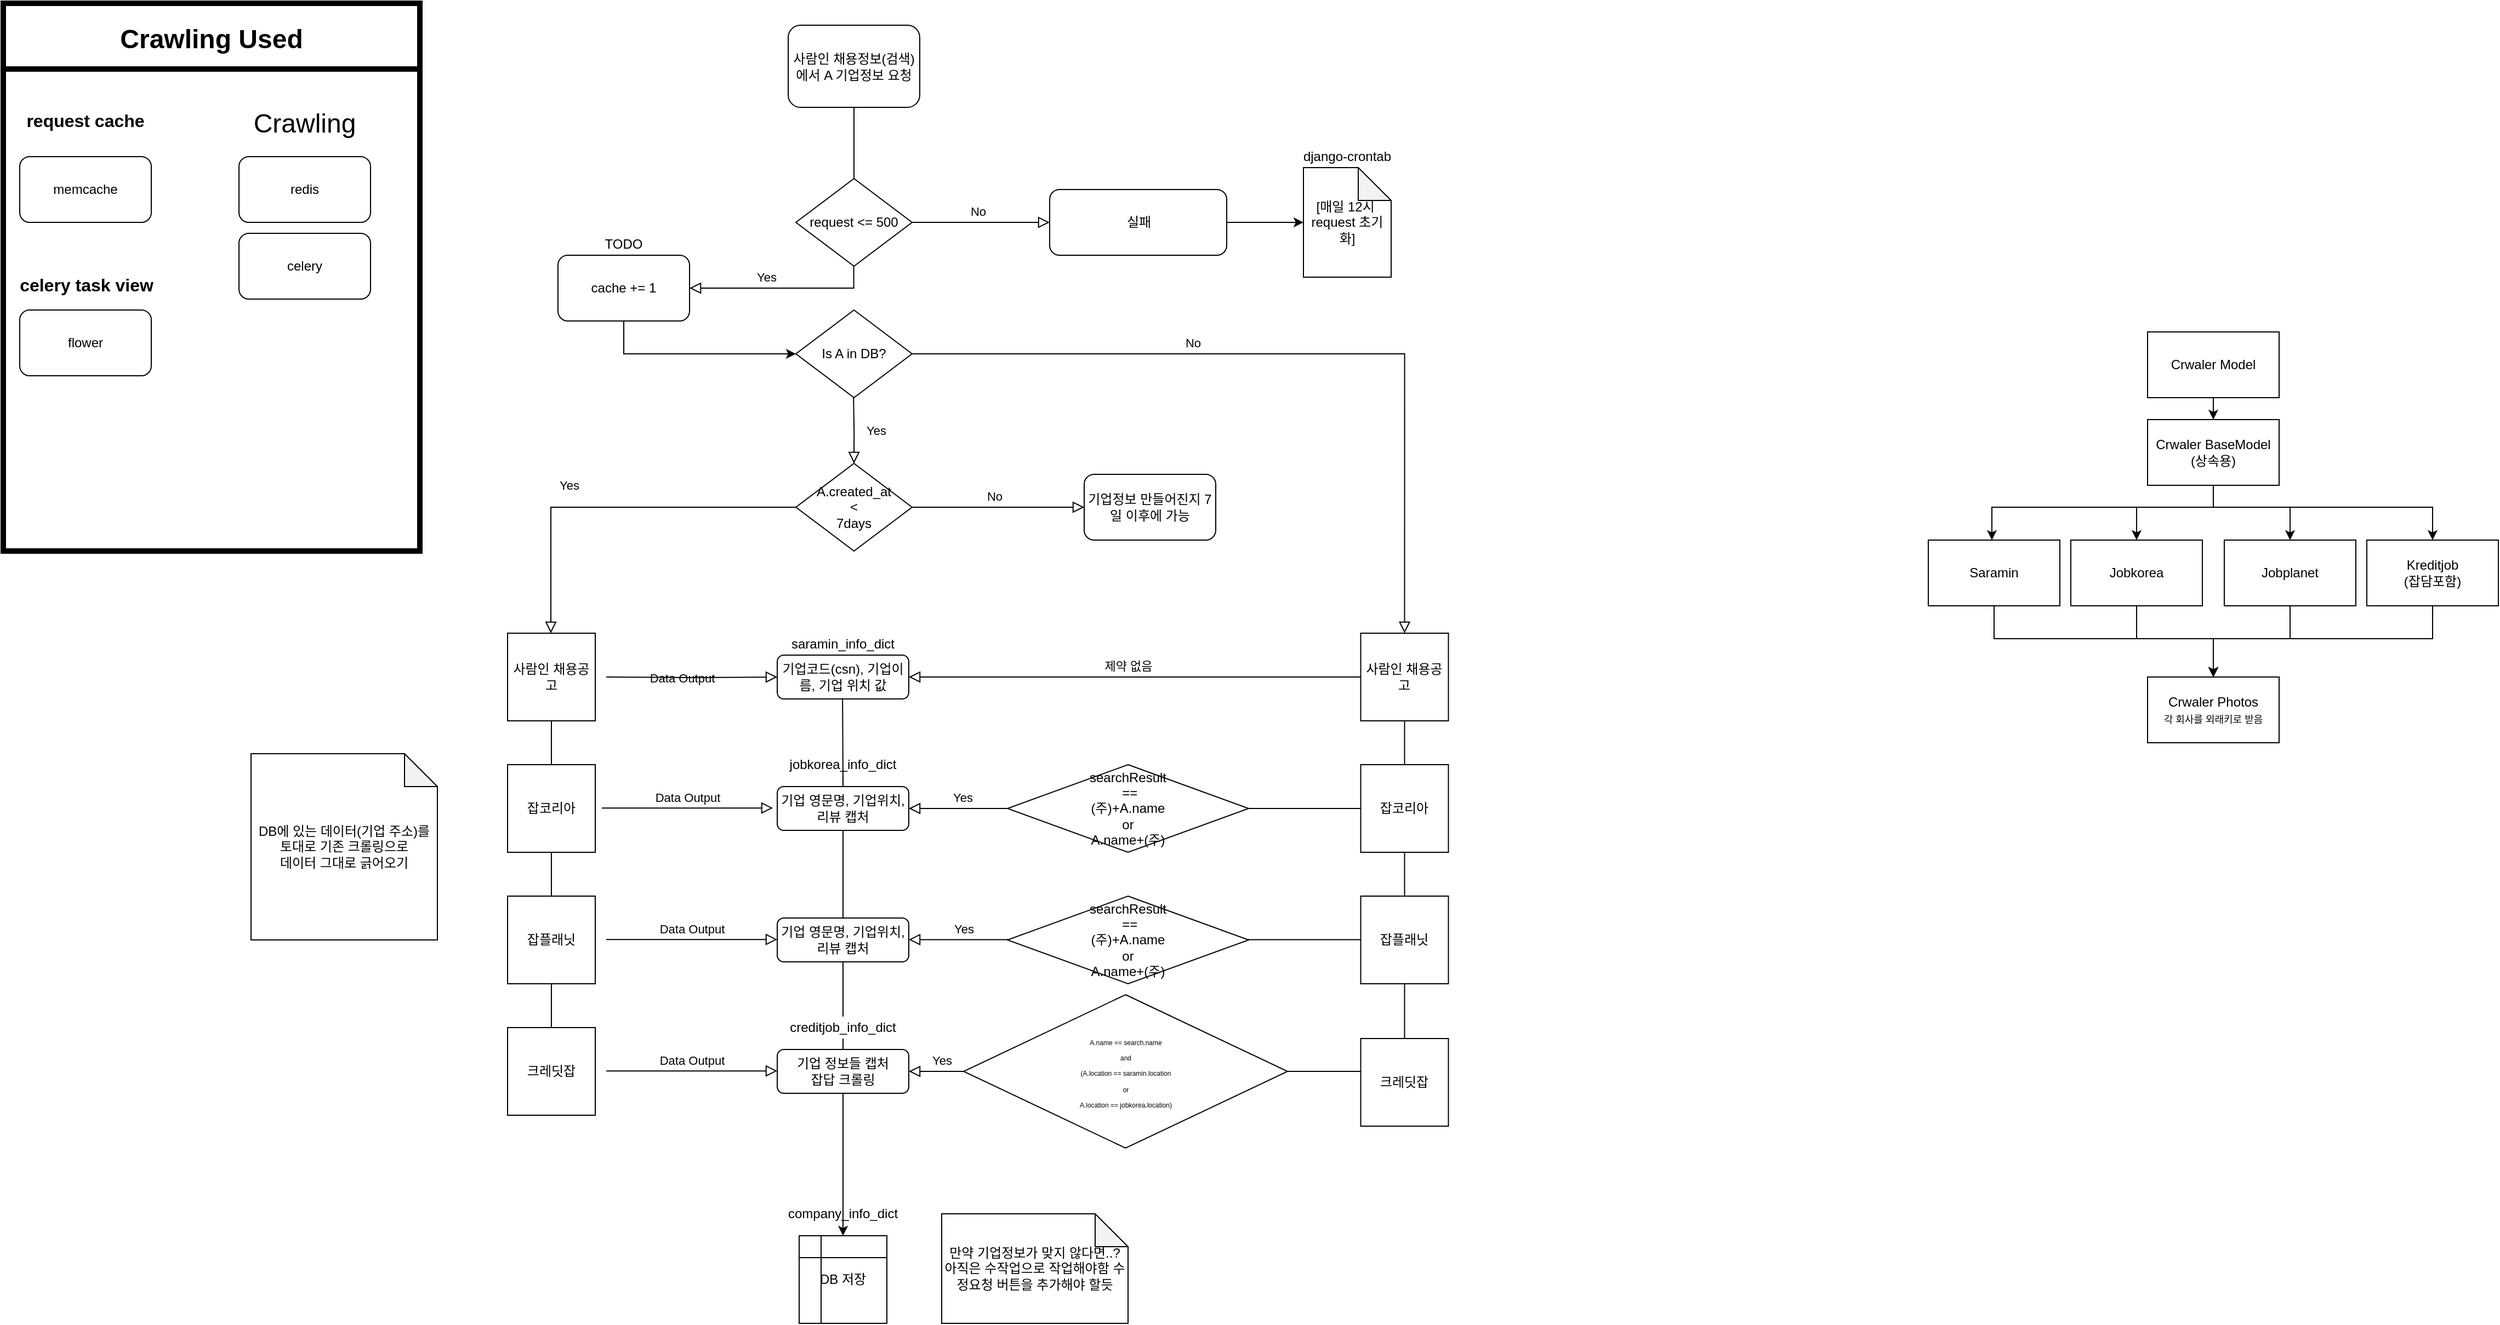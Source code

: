 <mxfile version="14.8.6" type="github">
  <diagram id="C5RBs43oDa-KdzZeNtuy" name="Page-1">
    <mxGraphModel dx="2062" dy="2291" grid="1" gridSize="10" guides="1" tooltips="1" connect="1" arrows="1" fold="1" page="1" pageScale="1" pageWidth="827" pageHeight="1169" math="0" shadow="0">
      <root>
        <mxCell id="WIyWlLk6GJQsqaUBKTNV-0" />
        <mxCell id="WIyWlLk6GJQsqaUBKTNV-1" parent="WIyWlLk6GJQsqaUBKTNV-0" />
        <mxCell id="_Qwmp32nqGXiA7Y4iOjj-80" value="Yes" style="rounded=0;html=1;jettySize=auto;orthogonalLoop=1;fontSize=11;endArrow=block;endFill=0;endSize=8;strokeWidth=1;shadow=0;labelBackgroundColor=none;edgeStyle=orthogonalEdgeStyle;exitX=0;exitY=0.5;exitDx=0;exitDy=0;startArrow=none;" parent="WIyWlLk6GJQsqaUBKTNV-1" source="_Qwmp32nqGXiA7Y4iOjj-69" edge="1">
          <mxGeometry x="0.884" y="-10" relative="1" as="geometry">
            <mxPoint as="offset" />
            <mxPoint x="1270" y="914.71" as="sourcePoint" />
            <mxPoint x="860" y="915" as="targetPoint" />
            <Array as="points">
              <mxPoint x="1320" y="915" />
            </Array>
          </mxGeometry>
        </mxCell>
        <mxCell id="_Qwmp32nqGXiA7Y4iOjj-79" value="Yes" style="rounded=0;html=1;jettySize=auto;orthogonalLoop=1;fontSize=11;endArrow=block;endFill=0;endSize=8;strokeWidth=1;shadow=0;labelBackgroundColor=none;edgeStyle=orthogonalEdgeStyle;exitX=0;exitY=0.5;exitDx=0;exitDy=0;startArrow=none;" parent="WIyWlLk6GJQsqaUBKTNV-1" edge="1">
          <mxGeometry x="0.783" y="-10" relative="1" as="geometry">
            <mxPoint as="offset" />
            <mxPoint x="1320" y="794.71" as="sourcePoint" />
            <mxPoint x="860" y="794.71" as="targetPoint" />
            <Array as="points">
              <mxPoint x="1090" y="794.71" />
              <mxPoint x="1090" y="794.71" />
            </Array>
          </mxGeometry>
        </mxCell>
        <mxCell id="_Qwmp32nqGXiA7Y4iOjj-78" value="Yes" style="rounded=0;html=1;jettySize=auto;orthogonalLoop=1;fontSize=11;endArrow=block;endFill=0;endSize=8;strokeWidth=1;shadow=0;labelBackgroundColor=none;edgeStyle=orthogonalEdgeStyle;exitX=0;exitY=0.5;exitDx=0;exitDy=0;startArrow=none;" parent="WIyWlLk6GJQsqaUBKTNV-1" source="_Qwmp32nqGXiA7Y4iOjj-74" target="WIyWlLk6GJQsqaUBKTNV-12" edge="1">
          <mxGeometry x="0.739" y="-10" relative="1" as="geometry">
            <mxPoint as="offset" />
            <mxPoint x="1228.26" y="605" as="sourcePoint" />
            <mxPoint x="951.76" y="685" as="targetPoint" />
            <Array as="points">
              <mxPoint x="1090" y="675" />
            </Array>
          </mxGeometry>
        </mxCell>
        <mxCell id="_Qwmp32nqGXiA7Y4iOjj-65" value="" style="edgeStyle=orthogonalEdgeStyle;rounded=0;orthogonalLoop=1;jettySize=auto;html=1;entryX=0.5;entryY=0;entryDx=0;entryDy=0;endArrow=none;" parent="WIyWlLk6GJQsqaUBKTNV-1" source="_Qwmp32nqGXiA7Y4iOjj-31" target="_Qwmp32nqGXiA7Y4iOjj-33" edge="1">
          <mxGeometry relative="1" as="geometry">
            <mxPoint x="800" y="645" as="sourcePoint" />
            <mxPoint x="800" y="1275" as="targetPoint" />
          </mxGeometry>
        </mxCell>
        <mxCell id="_Qwmp32nqGXiA7Y4iOjj-63" value="" style="endArrow=none;html=1;entryX=0.5;entryY=1;entryDx=0;entryDy=0;exitX=0.5;exitY=0;exitDx=0;exitDy=0;" parent="WIyWlLk6GJQsqaUBKTNV-1" source="_Qwmp32nqGXiA7Y4iOjj-2" target="_Qwmp32nqGXiA7Y4iOjj-0" edge="1">
          <mxGeometry width="50" height="50" relative="1" as="geometry">
            <mxPoint x="600" y="675" as="sourcePoint" />
            <mxPoint x="650" y="625" as="targetPoint" />
          </mxGeometry>
        </mxCell>
        <mxCell id="_Qwmp32nqGXiA7Y4iOjj-36" style="edgeStyle=orthogonalEdgeStyle;rounded=0;orthogonalLoop=1;jettySize=auto;html=1;entryX=0.5;entryY=0;entryDx=0;entryDy=0;startArrow=none;" parent="WIyWlLk6GJQsqaUBKTNV-1" source="_Qwmp32nqGXiA7Y4iOjj-33" target="_Qwmp32nqGXiA7Y4iOjj-37" edge="1">
          <mxGeometry relative="1" as="geometry">
            <mxPoint x="800" y="1085" as="targetPoint" />
          </mxGeometry>
        </mxCell>
        <mxCell id="WIyWlLk6GJQsqaUBKTNV-3" value="사람인 채용정보(검색)에서 A 기업정보 요청" style="rounded=1;whiteSpace=wrap;html=1;fontSize=12;glass=0;strokeWidth=1;shadow=0;" parent="WIyWlLk6GJQsqaUBKTNV-1" vertex="1">
          <mxGeometry x="750" y="-40" width="120" height="75" as="geometry" />
        </mxCell>
        <mxCell id="WIyWlLk6GJQsqaUBKTNV-5" value="Data Output" style="edgeStyle=orthogonalEdgeStyle;rounded=0;html=1;jettySize=auto;orthogonalLoop=1;fontSize=11;endArrow=block;endFill=0;endSize=8;strokeWidth=1;shadow=0;labelBackgroundColor=none;" parent="WIyWlLk6GJQsqaUBKTNV-1" target="WIyWlLk6GJQsqaUBKTNV-7" edge="1">
          <mxGeometry y="10" relative="1" as="geometry">
            <mxPoint as="offset" />
            <mxPoint x="584" y="555" as="sourcePoint" />
          </mxGeometry>
        </mxCell>
        <mxCell id="WIyWlLk6GJQsqaUBKTNV-7" value="기업코드(csn), 기업이름, 기업 위치 값" style="rounded=1;whiteSpace=wrap;html=1;fontSize=12;glass=0;strokeWidth=1;shadow=0;" parent="WIyWlLk6GJQsqaUBKTNV-1" vertex="1">
          <mxGeometry x="740" y="535" width="120" height="40" as="geometry" />
        </mxCell>
        <mxCell id="WIyWlLk6GJQsqaUBKTNV-12" value="기업 영문명, 기업위치, 리뷰 캡처" style="rounded=1;whiteSpace=wrap;html=1;fontSize=12;glass=0;strokeWidth=1;shadow=0;" parent="WIyWlLk6GJQsqaUBKTNV-1" vertex="1">
          <mxGeometry x="740" y="655" width="120" height="40" as="geometry" />
        </mxCell>
        <mxCell id="_Qwmp32nqGXiA7Y4iOjj-0" value="사람인 채용공고" style="whiteSpace=wrap;html=1;aspect=fixed;" parent="WIyWlLk6GJQsqaUBKTNV-1" vertex="1">
          <mxGeometry x="494" y="515" width="80" height="80" as="geometry" />
        </mxCell>
        <mxCell id="_Qwmp32nqGXiA7Y4iOjj-1" value="잡코리아" style="whiteSpace=wrap;html=1;aspect=fixed;" parent="WIyWlLk6GJQsqaUBKTNV-1" vertex="1">
          <mxGeometry x="494" y="635" width="80" height="80" as="geometry" />
        </mxCell>
        <mxCell id="_Qwmp32nqGXiA7Y4iOjj-2" value="크레딧잡" style="whiteSpace=wrap;html=1;aspect=fixed;" parent="WIyWlLk6GJQsqaUBKTNV-1" vertex="1">
          <mxGeometry x="494" y="875" width="80" height="80" as="geometry" />
        </mxCell>
        <mxCell id="_Qwmp32nqGXiA7Y4iOjj-13" value="Yes" style="rounded=0;html=1;jettySize=auto;orthogonalLoop=1;fontSize=11;endArrow=block;endFill=0;endSize=8;strokeWidth=1;shadow=0;labelBackgroundColor=none;edgeStyle=orthogonalEdgeStyle;startArrow=none;exitX=0;exitY=0.5;exitDx=0;exitDy=0;" parent="WIyWlLk6GJQsqaUBKTNV-1" source="O2hcIhTUHNY9WFCNjRgR-3" edge="1">
          <mxGeometry x="0.223" y="-20" relative="1" as="geometry">
            <mxPoint as="offset" />
            <mxPoint x="740" y="455" as="sourcePoint" />
            <mxPoint x="533.5" y="515" as="targetPoint" />
            <Array as="points">
              <mxPoint x="534" y="400" />
            </Array>
          </mxGeometry>
        </mxCell>
        <mxCell id="_Qwmp32nqGXiA7Y4iOjj-15" value="No" style="edgeStyle=orthogonalEdgeStyle;rounded=0;html=1;jettySize=auto;orthogonalLoop=1;fontSize=11;endArrow=block;endFill=0;endSize=8;strokeWidth=1;shadow=0;labelBackgroundColor=none;entryX=0;entryY=0.5;entryDx=0;entryDy=0;exitX=1;exitY=0.5;exitDx=0;exitDy=0;" parent="WIyWlLk6GJQsqaUBKTNV-1" source="_Qwmp32nqGXiA7Y4iOjj-59" target="_Qwmp32nqGXiA7Y4iOjj-18" edge="1">
          <mxGeometry x="-0.046" y="10" relative="1" as="geometry">
            <mxPoint as="offset" />
            <mxPoint x="587.0" y="320" as="sourcePoint" />
            <mxPoint x="697" y="320" as="targetPoint" />
            <Array as="points" />
          </mxGeometry>
        </mxCell>
        <mxCell id="bwTEtSEbsYYMRromAfKb-7" style="edgeStyle=orthogonalEdgeStyle;rounded=0;orthogonalLoop=1;jettySize=auto;html=1;entryX=0;entryY=0.5;entryDx=0;entryDy=0;entryPerimeter=0;" edge="1" parent="WIyWlLk6GJQsqaUBKTNV-1" source="_Qwmp32nqGXiA7Y4iOjj-18" target="bwTEtSEbsYYMRromAfKb-6">
          <mxGeometry relative="1" as="geometry" />
        </mxCell>
        <mxCell id="_Qwmp32nqGXiA7Y4iOjj-18" value="실패" style="rounded=1;whiteSpace=wrap;html=1;" parent="WIyWlLk6GJQsqaUBKTNV-1" vertex="1">
          <mxGeometry x="988.5" y="110" width="161.5" height="60" as="geometry" />
        </mxCell>
        <mxCell id="_Qwmp32nqGXiA7Y4iOjj-20" value="Data Output" style="edgeStyle=orthogonalEdgeStyle;rounded=0;html=1;jettySize=auto;orthogonalLoop=1;fontSize=11;endArrow=block;endFill=0;endSize=8;strokeWidth=1;shadow=0;labelBackgroundColor=none;" parent="WIyWlLk6GJQsqaUBKTNV-1" edge="1">
          <mxGeometry y="10" relative="1" as="geometry">
            <mxPoint as="offset" />
            <mxPoint x="580" y="674.58" as="sourcePoint" />
            <mxPoint x="736" y="674.58" as="targetPoint" />
          </mxGeometry>
        </mxCell>
        <mxCell id="_Qwmp32nqGXiA7Y4iOjj-30" value="Data Output" style="edgeStyle=orthogonalEdgeStyle;rounded=0;html=1;jettySize=auto;orthogonalLoop=1;fontSize=11;endArrow=block;endFill=0;endSize=8;strokeWidth=1;shadow=0;labelBackgroundColor=none;" parent="WIyWlLk6GJQsqaUBKTNV-1" edge="1">
          <mxGeometry y="10" relative="1" as="geometry">
            <mxPoint as="offset" />
            <mxPoint x="584" y="914.58" as="sourcePoint" />
            <mxPoint x="740.0" y="914.58" as="targetPoint" />
            <Array as="points">
              <mxPoint x="710" y="915" />
              <mxPoint x="710" y="915" />
            </Array>
          </mxGeometry>
        </mxCell>
        <mxCell id="_Qwmp32nqGXiA7Y4iOjj-31" value="jobkorea_info_dict" style="text;html=1;strokeColor=none;fillColor=none;align=center;verticalAlign=middle;whiteSpace=wrap;rounded=0;" parent="WIyWlLk6GJQsqaUBKTNV-1" vertex="1">
          <mxGeometry x="780" y="625" width="40" height="20" as="geometry" />
        </mxCell>
        <mxCell id="_Qwmp32nqGXiA7Y4iOjj-32" value="saramin_info_dict" style="text;html=1;strokeColor=none;fillColor=none;align=center;verticalAlign=middle;whiteSpace=wrap;rounded=0;" parent="WIyWlLk6GJQsqaUBKTNV-1" vertex="1">
          <mxGeometry x="780" y="515" width="40" height="20" as="geometry" />
        </mxCell>
        <mxCell id="_Qwmp32nqGXiA7Y4iOjj-34" value="기업 정보들 캡처&lt;br&gt;잡답 크롤링" style="rounded=1;whiteSpace=wrap;html=1;fontSize=12;glass=0;strokeWidth=1;shadow=0;" parent="WIyWlLk6GJQsqaUBKTNV-1" vertex="1">
          <mxGeometry x="740" y="895" width="120" height="40" as="geometry" />
        </mxCell>
        <mxCell id="_Qwmp32nqGXiA7Y4iOjj-35" value="" style="endArrow=none;html=1;exitX=0.5;exitY=0;exitDx=0;exitDy=0;" parent="WIyWlLk6GJQsqaUBKTNV-1" source="WIyWlLk6GJQsqaUBKTNV-12" edge="1">
          <mxGeometry width="50" height="50" relative="1" as="geometry">
            <mxPoint x="799.58" y="635" as="sourcePoint" />
            <mxPoint x="799.58" y="575" as="targetPoint" />
          </mxGeometry>
        </mxCell>
        <mxCell id="_Qwmp32nqGXiA7Y4iOjj-37" value="DB 저장" style="shape=internalStorage;whiteSpace=wrap;html=1;backgroundOutline=1;" parent="WIyWlLk6GJQsqaUBKTNV-1" vertex="1">
          <mxGeometry x="760" y="1065" width="80" height="80" as="geometry" />
        </mxCell>
        <mxCell id="_Qwmp32nqGXiA7Y4iOjj-38" value="company_info_dict" style="text;html=1;strokeColor=none;fillColor=none;align=center;verticalAlign=middle;whiteSpace=wrap;rounded=0;" parent="WIyWlLk6GJQsqaUBKTNV-1" vertex="1">
          <mxGeometry x="780" y="1035" width="40" height="20" as="geometry" />
        </mxCell>
        <mxCell id="_Qwmp32nqGXiA7Y4iOjj-42" value="잡플래닛" style="whiteSpace=wrap;html=1;aspect=fixed;" parent="WIyWlLk6GJQsqaUBKTNV-1" vertex="1">
          <mxGeometry x="494" y="755" width="80" height="80" as="geometry" />
        </mxCell>
        <mxCell id="_Qwmp32nqGXiA7Y4iOjj-45" value="기업 영문명, 기업위치, 리뷰 캡처" style="rounded=1;whiteSpace=wrap;html=1;fontSize=12;glass=0;strokeWidth=1;shadow=0;" parent="WIyWlLk6GJQsqaUBKTNV-1" vertex="1">
          <mxGeometry x="740" y="775" width="120" height="40" as="geometry" />
        </mxCell>
        <mxCell id="_Qwmp32nqGXiA7Y4iOjj-46" value="Data Output" style="edgeStyle=orthogonalEdgeStyle;rounded=0;html=1;jettySize=auto;orthogonalLoop=1;fontSize=11;endArrow=block;endFill=0;endSize=8;strokeWidth=1;shadow=0;labelBackgroundColor=none;" parent="WIyWlLk6GJQsqaUBKTNV-1" edge="1">
          <mxGeometry y="10" relative="1" as="geometry">
            <mxPoint as="offset" />
            <mxPoint x="584" y="794.58" as="sourcePoint" />
            <mxPoint x="740" y="794.58" as="targetPoint" />
          </mxGeometry>
        </mxCell>
        <mxCell id="_Qwmp32nqGXiA7Y4iOjj-48" value="searchResult&lt;br&gt;&amp;nbsp;==&lt;br&gt;(주)+A.name&lt;br&gt;or&lt;br&gt;A.name+(주)" style="rhombus;whiteSpace=wrap;html=1;" parent="WIyWlLk6GJQsqaUBKTNV-1" vertex="1">
          <mxGeometry x="950" y="755" width="220" height="80" as="geometry" />
        </mxCell>
        <mxCell id="_Qwmp32nqGXiA7Y4iOjj-50" value="" style="endArrow=none;html=1;" parent="WIyWlLk6GJQsqaUBKTNV-1" target="WIyWlLk6GJQsqaUBKTNV-3" edge="1">
          <mxGeometry width="50" height="50" relative="1" as="geometry">
            <mxPoint x="810" y="105" as="sourcePoint" />
            <mxPoint x="863" y="225" as="targetPoint" />
          </mxGeometry>
        </mxCell>
        <mxCell id="_Qwmp32nqGXiA7Y4iOjj-52" value="Yes" style="rounded=0;html=1;jettySize=auto;orthogonalLoop=1;fontSize=11;endArrow=block;endFill=0;endSize=8;strokeWidth=1;shadow=0;labelBackgroundColor=none;edgeStyle=orthogonalEdgeStyle;entryX=1;entryY=0.5;entryDx=0;entryDy=0;" parent="WIyWlLk6GJQsqaUBKTNV-1" target="O2hcIhTUHNY9WFCNjRgR-0" edge="1">
          <mxGeometry x="0.175" y="-10" relative="1" as="geometry">
            <mxPoint as="offset" />
            <mxPoint x="809.76" y="180" as="sourcePoint" />
            <mxPoint x="809.76" y="220" as="targetPoint" />
            <Array as="points">
              <mxPoint x="810" y="200" />
            </Array>
          </mxGeometry>
        </mxCell>
        <mxCell id="_Qwmp32nqGXiA7Y4iOjj-57" value="&lt;font style=&quot;font-size: 6px&quot;&gt;A.name == search.name&lt;br style=&quot;font-size: 6px&quot;&gt;and&lt;br style=&quot;font-size: 6px&quot;&gt;(A.location == saramin.location &lt;br&gt;or &lt;br&gt;A.location == jobkorea.location)&lt;/font&gt;" style="rhombus;whiteSpace=wrap;html=1;" parent="WIyWlLk6GJQsqaUBKTNV-1" vertex="1">
          <mxGeometry x="910" y="845" width="295.5" height="140" as="geometry" />
        </mxCell>
        <mxCell id="_Qwmp32nqGXiA7Y4iOjj-59" value="request &amp;lt;= 500" style="rhombus;whiteSpace=wrap;html=1;" parent="WIyWlLk6GJQsqaUBKTNV-1" vertex="1">
          <mxGeometry x="757" y="100" width="106" height="80" as="geometry" />
        </mxCell>
        <mxCell id="_Qwmp32nqGXiA7Y4iOjj-60" value="Is A in DB?" style="rhombus;whiteSpace=wrap;html=1;" parent="WIyWlLk6GJQsqaUBKTNV-1" vertex="1">
          <mxGeometry x="757" y="220" width="106" height="80" as="geometry" />
        </mxCell>
        <mxCell id="_Qwmp32nqGXiA7Y4iOjj-33" value="creditjob_info_dict" style="text;html=1;strokeColor=none;fillColor=none;align=center;verticalAlign=middle;whiteSpace=wrap;rounded=0;" parent="WIyWlLk6GJQsqaUBKTNV-1" vertex="1">
          <mxGeometry x="780" y="865" width="40" height="20" as="geometry" />
        </mxCell>
        <mxCell id="_Qwmp32nqGXiA7Y4iOjj-66" value="" style="endArrow=none;html=1;entryX=0.5;entryY=1;entryDx=0;entryDy=0;exitX=0.5;exitY=0;exitDx=0;exitDy=0;" parent="WIyWlLk6GJQsqaUBKTNV-1" source="_Qwmp32nqGXiA7Y4iOjj-69" target="_Qwmp32nqGXiA7Y4iOjj-67" edge="1">
          <mxGeometry width="50" height="50" relative="1" as="geometry">
            <mxPoint x="1378.25" y="675" as="sourcePoint" />
            <mxPoint x="1428.25" y="625" as="targetPoint" />
          </mxGeometry>
        </mxCell>
        <mxCell id="_Qwmp32nqGXiA7Y4iOjj-67" value="사람인 채용공고" style="whiteSpace=wrap;html=1;aspect=fixed;" parent="WIyWlLk6GJQsqaUBKTNV-1" vertex="1">
          <mxGeometry x="1272.25" y="515" width="80" height="80" as="geometry" />
        </mxCell>
        <mxCell id="_Qwmp32nqGXiA7Y4iOjj-68" value="잡코리아" style="whiteSpace=wrap;html=1;aspect=fixed;" parent="WIyWlLk6GJQsqaUBKTNV-1" vertex="1">
          <mxGeometry x="1272.25" y="635" width="80" height="80" as="geometry" />
        </mxCell>
        <mxCell id="_Qwmp32nqGXiA7Y4iOjj-69" value="크레딧잡" style="whiteSpace=wrap;html=1;aspect=fixed;" parent="WIyWlLk6GJQsqaUBKTNV-1" vertex="1">
          <mxGeometry x="1272.25" y="885" width="80" height="80" as="geometry" />
        </mxCell>
        <mxCell id="_Qwmp32nqGXiA7Y4iOjj-70" value="잡플래닛" style="whiteSpace=wrap;html=1;aspect=fixed;" parent="WIyWlLk6GJQsqaUBKTNV-1" vertex="1">
          <mxGeometry x="1272.25" y="755" width="80" height="80" as="geometry" />
        </mxCell>
        <mxCell id="_Qwmp32nqGXiA7Y4iOjj-73" value="No" style="edgeStyle=orthogonalEdgeStyle;rounded=0;html=1;jettySize=auto;orthogonalLoop=1;fontSize=11;endArrow=block;endFill=0;endSize=8;strokeWidth=1;shadow=0;labelBackgroundColor=none;entryX=0.5;entryY=0;entryDx=0;entryDy=0;exitX=1;exitY=0.5;exitDx=0;exitDy=0;" parent="WIyWlLk6GJQsqaUBKTNV-1" source="_Qwmp32nqGXiA7Y4iOjj-60" target="_Qwmp32nqGXiA7Y4iOjj-67" edge="1">
          <mxGeometry x="-0.273" y="10" relative="1" as="geometry">
            <mxPoint as="offset" />
            <mxPoint x="980" y="425" as="sourcePoint" />
            <mxPoint x="1184" y="425" as="targetPoint" />
            <Array as="points" />
          </mxGeometry>
        </mxCell>
        <mxCell id="_Qwmp32nqGXiA7Y4iOjj-76" value="제약 없음" style="rounded=0;html=1;jettySize=auto;orthogonalLoop=1;fontSize=11;endArrow=block;endFill=0;endSize=8;strokeWidth=1;shadow=0;labelBackgroundColor=none;edgeStyle=orthogonalEdgeStyle;exitX=0;exitY=0.5;exitDx=0;exitDy=0;" parent="WIyWlLk6GJQsqaUBKTNV-1" source="_Qwmp32nqGXiA7Y4iOjj-67" target="WIyWlLk6GJQsqaUBKTNV-7" edge="1">
          <mxGeometry x="0.03" y="-10" relative="1" as="geometry">
            <mxPoint as="offset" />
            <mxPoint x="1097.33" y="525" as="sourcePoint" />
            <mxPoint x="1097.33" y="575" as="targetPoint" />
          </mxGeometry>
        </mxCell>
        <mxCell id="_Qwmp32nqGXiA7Y4iOjj-74" value="searchResult&lt;br&gt;&amp;nbsp;==&lt;br&gt;(주)+A.name&lt;br&gt;or&lt;br&gt;A.name+(주)" style="rhombus;whiteSpace=wrap;html=1;" parent="WIyWlLk6GJQsqaUBKTNV-1" vertex="1">
          <mxGeometry x="950" y="635" width="220" height="80" as="geometry" />
        </mxCell>
        <mxCell id="_Qwmp32nqGXiA7Y4iOjj-82" value="" style="rounded=0;html=1;jettySize=auto;orthogonalLoop=1;fontSize=11;endArrow=none;endFill=0;endSize=8;strokeWidth=1;shadow=0;labelBackgroundColor=none;edgeStyle=orthogonalEdgeStyle;exitX=0;exitY=0.5;exitDx=0;exitDy=0;startArrow=none;" parent="WIyWlLk6GJQsqaUBKTNV-1" source="_Qwmp32nqGXiA7Y4iOjj-68" target="_Qwmp32nqGXiA7Y4iOjj-74" edge="1">
          <mxGeometry x="0.739" y="-10" relative="1" as="geometry">
            <mxPoint as="offset" />
            <mxPoint x="1272.25" y="675" as="sourcePoint" />
            <mxPoint x="812.25" y="675.034" as="targetPoint" />
            <Array as="points">
              <mxPoint x="1042.25" y="675" />
            </Array>
          </mxGeometry>
        </mxCell>
        <mxCell id="_Qwmp32nqGXiA7Y4iOjj-84" value="DB에 있는 데이터(기업 주소)를 토대로 기존 크롤링으로 &lt;br&gt;데이터 그대로 긁어오기" style="shape=note;whiteSpace=wrap;html=1;backgroundOutline=1;darkOpacity=0.05;" parent="WIyWlLk6GJQsqaUBKTNV-1" vertex="1">
          <mxGeometry x="260" y="625" width="170" height="170" as="geometry" />
        </mxCell>
        <mxCell id="O2hcIhTUHNY9WFCNjRgR-1" value="No" style="edgeStyle=orthogonalEdgeStyle;rounded=0;html=1;jettySize=auto;orthogonalLoop=1;fontSize=11;endArrow=block;endFill=0;endSize=8;strokeWidth=1;shadow=0;labelBackgroundColor=none;entryX=0;entryY=0.5;entryDx=0;entryDy=0;startArrow=none;" parent="WIyWlLk6GJQsqaUBKTNV-1" source="O2hcIhTUHNY9WFCNjRgR-3" target="O2hcIhTUHNY9WFCNjRgR-2" edge="1">
          <mxGeometry x="-0.049" y="10" relative="1" as="geometry">
            <mxPoint as="offset" />
            <mxPoint x="577" y="409.5" as="sourcePoint" />
            <mxPoint x="730" y="409.5" as="targetPoint" />
            <Array as="points" />
          </mxGeometry>
        </mxCell>
        <mxCell id="O2hcIhTUHNY9WFCNjRgR-2" value="기업정보 만들어진지 7일 이후에 가능" style="rounded=1;whiteSpace=wrap;html=1;" parent="WIyWlLk6GJQsqaUBKTNV-1" vertex="1">
          <mxGeometry x="1020" y="370" width="120" height="60" as="geometry" />
        </mxCell>
        <mxCell id="O2hcIhTUHNY9WFCNjRgR-3" value="A.created_at &lt;br&gt;&amp;lt; &lt;br&gt;7days" style="rhombus;whiteSpace=wrap;html=1;" parent="WIyWlLk6GJQsqaUBKTNV-1" vertex="1">
          <mxGeometry x="757" y="360" width="106" height="80" as="geometry" />
        </mxCell>
        <mxCell id="O2hcIhTUHNY9WFCNjRgR-6" value="Yes" style="rounded=0;html=1;jettySize=auto;orthogonalLoop=1;fontSize=11;endArrow=block;endFill=0;endSize=8;strokeWidth=1;shadow=0;labelBackgroundColor=none;edgeStyle=orthogonalEdgeStyle;entryX=0.5;entryY=0;entryDx=0;entryDy=0;" parent="WIyWlLk6GJQsqaUBKTNV-1" target="O2hcIhTUHNY9WFCNjRgR-3" edge="1">
          <mxGeometry y="20" relative="1" as="geometry">
            <mxPoint as="offset" />
            <mxPoint x="809.58" y="300" as="sourcePoint" />
            <mxPoint x="809.58" y="340" as="targetPoint" />
          </mxGeometry>
        </mxCell>
        <mxCell id="O2hcIhTUHNY9WFCNjRgR-7" value="만약 기업정보가 맞지 않다면..? 아직은 수작업으로 작업해야함 수정요청 버튼을 추가해야 할듯" style="shape=note;whiteSpace=wrap;html=1;backgroundOutline=1;darkOpacity=0.05;" parent="WIyWlLk6GJQsqaUBKTNV-1" vertex="1">
          <mxGeometry x="890" y="1045" width="170" height="100" as="geometry" />
        </mxCell>
        <mxCell id="O2hcIhTUHNY9WFCNjRgR-10" value="" style="group" parent="WIyWlLk6GJQsqaUBKTNV-1" vertex="1" connectable="0">
          <mxGeometry x="540" y="150" width="120" height="80" as="geometry" />
        </mxCell>
        <mxCell id="O2hcIhTUHNY9WFCNjRgR-19" value="" style="group" parent="O2hcIhTUHNY9WFCNjRgR-10" vertex="1" connectable="0">
          <mxGeometry width="120" height="80" as="geometry" />
        </mxCell>
        <mxCell id="O2hcIhTUHNY9WFCNjRgR-0" value="cache += 1" style="rounded=1;whiteSpace=wrap;html=1;" parent="O2hcIhTUHNY9WFCNjRgR-19" vertex="1">
          <mxGeometry y="20" width="120" height="60" as="geometry" />
        </mxCell>
        <mxCell id="O2hcIhTUHNY9WFCNjRgR-9" value="TODO" style="text;html=1;strokeColor=none;fillColor=none;align=center;verticalAlign=middle;whiteSpace=wrap;rounded=0;" parent="O2hcIhTUHNY9WFCNjRgR-19" vertex="1">
          <mxGeometry x="40" width="40" height="20" as="geometry" />
        </mxCell>
        <mxCell id="O2hcIhTUHNY9WFCNjRgR-18" style="edgeStyle=orthogonalEdgeStyle;rounded=0;orthogonalLoop=1;jettySize=auto;html=1;" parent="WIyWlLk6GJQsqaUBKTNV-1" source="O2hcIhTUHNY9WFCNjRgR-0" target="_Qwmp32nqGXiA7Y4iOjj-60" edge="1">
          <mxGeometry relative="1" as="geometry">
            <Array as="points">
              <mxPoint x="600" y="260" />
            </Array>
          </mxGeometry>
        </mxCell>
        <mxCell id="TM0Gmbj2gQLISJ9-bIQa-18" style="edgeStyle=orthogonalEdgeStyle;rounded=0;orthogonalLoop=1;jettySize=auto;html=1;" parent="WIyWlLk6GJQsqaUBKTNV-1" source="TM0Gmbj2gQLISJ9-bIQa-0" target="TM0Gmbj2gQLISJ9-bIQa-1" edge="1">
          <mxGeometry relative="1" as="geometry" />
        </mxCell>
        <mxCell id="TM0Gmbj2gQLISJ9-bIQa-0" value="Crwaler Model" style="rounded=0;whiteSpace=wrap;html=1;" parent="WIyWlLk6GJQsqaUBKTNV-1" vertex="1">
          <mxGeometry x="1990" y="240" width="120" height="60" as="geometry" />
        </mxCell>
        <mxCell id="TM0Gmbj2gQLISJ9-bIQa-7" style="edgeStyle=orthogonalEdgeStyle;rounded=0;orthogonalLoop=1;jettySize=auto;html=1;entryX=0.5;entryY=0;entryDx=0;entryDy=0;" parent="WIyWlLk6GJQsqaUBKTNV-1" source="TM0Gmbj2gQLISJ9-bIQa-1" edge="1">
          <mxGeometry relative="1" as="geometry">
            <mxPoint x="1848.0" y="430.0" as="targetPoint" />
            <Array as="points">
              <mxPoint x="2050" y="400" />
              <mxPoint x="1848" y="400" />
            </Array>
          </mxGeometry>
        </mxCell>
        <mxCell id="TM0Gmbj2gQLISJ9-bIQa-8" style="edgeStyle=orthogonalEdgeStyle;rounded=0;orthogonalLoop=1;jettySize=auto;html=1;entryX=0.5;entryY=0;entryDx=0;entryDy=0;" parent="WIyWlLk6GJQsqaUBKTNV-1" source="TM0Gmbj2gQLISJ9-bIQa-1" target="TM0Gmbj2gQLISJ9-bIQa-3" edge="1">
          <mxGeometry relative="1" as="geometry">
            <Array as="points">
              <mxPoint x="2050" y="400" />
              <mxPoint x="1980" y="400" />
            </Array>
          </mxGeometry>
        </mxCell>
        <mxCell id="TM0Gmbj2gQLISJ9-bIQa-9" style="edgeStyle=orthogonalEdgeStyle;rounded=0;orthogonalLoop=1;jettySize=auto;html=1;entryX=0.5;entryY=0;entryDx=0;entryDy=0;" parent="WIyWlLk6GJQsqaUBKTNV-1" source="TM0Gmbj2gQLISJ9-bIQa-1" target="TM0Gmbj2gQLISJ9-bIQa-2" edge="1">
          <mxGeometry relative="1" as="geometry">
            <Array as="points">
              <mxPoint x="2050" y="400" />
              <mxPoint x="2120" y="400" />
            </Array>
          </mxGeometry>
        </mxCell>
        <mxCell id="TM0Gmbj2gQLISJ9-bIQa-11" style="edgeStyle=orthogonalEdgeStyle;rounded=0;orthogonalLoop=1;jettySize=auto;html=1;" parent="WIyWlLk6GJQsqaUBKTNV-1" source="TM0Gmbj2gQLISJ9-bIQa-1" edge="1">
          <mxGeometry relative="1" as="geometry">
            <mxPoint x="2250" y="430" as="targetPoint" />
            <Array as="points">
              <mxPoint x="2050" y="400" />
              <mxPoint x="2250" y="400" />
            </Array>
          </mxGeometry>
        </mxCell>
        <mxCell id="TM0Gmbj2gQLISJ9-bIQa-1" value="Crwaler BaseModel&lt;br&gt;(상속용)" style="rounded=0;whiteSpace=wrap;html=1;" parent="WIyWlLk6GJQsqaUBKTNV-1" vertex="1">
          <mxGeometry x="1990" y="320" width="120" height="60" as="geometry" />
        </mxCell>
        <mxCell id="TM0Gmbj2gQLISJ9-bIQa-19" style="edgeStyle=orthogonalEdgeStyle;rounded=0;orthogonalLoop=1;jettySize=auto;html=1;entryX=0.5;entryY=0;entryDx=0;entryDy=0;" parent="WIyWlLk6GJQsqaUBKTNV-1" source="TM0Gmbj2gQLISJ9-bIQa-2" target="TM0Gmbj2gQLISJ9-bIQa-6" edge="1">
          <mxGeometry relative="1" as="geometry">
            <Array as="points">
              <mxPoint x="2120" y="520" />
              <mxPoint x="2050" y="520" />
            </Array>
          </mxGeometry>
        </mxCell>
        <mxCell id="TM0Gmbj2gQLISJ9-bIQa-2" value="Jobplanet" style="rounded=0;whiteSpace=wrap;html=1;" parent="WIyWlLk6GJQsqaUBKTNV-1" vertex="1">
          <mxGeometry x="2060" y="430" width="120" height="60" as="geometry" />
        </mxCell>
        <mxCell id="TM0Gmbj2gQLISJ9-bIQa-21" style="edgeStyle=orthogonalEdgeStyle;rounded=0;orthogonalLoop=1;jettySize=auto;html=1;entryX=0.5;entryY=0;entryDx=0;entryDy=0;" parent="WIyWlLk6GJQsqaUBKTNV-1" source="TM0Gmbj2gQLISJ9-bIQa-3" target="TM0Gmbj2gQLISJ9-bIQa-6" edge="1">
          <mxGeometry relative="1" as="geometry">
            <Array as="points">
              <mxPoint x="1980" y="520" />
              <mxPoint x="2050" y="520" />
            </Array>
          </mxGeometry>
        </mxCell>
        <mxCell id="TM0Gmbj2gQLISJ9-bIQa-3" value="Jobkorea" style="rounded=0;whiteSpace=wrap;html=1;" parent="WIyWlLk6GJQsqaUBKTNV-1" vertex="1">
          <mxGeometry x="1920" y="430" width="120" height="60" as="geometry" />
        </mxCell>
        <mxCell id="TM0Gmbj2gQLISJ9-bIQa-22" style="edgeStyle=orthogonalEdgeStyle;rounded=0;orthogonalLoop=1;jettySize=auto;html=1;entryX=0.5;entryY=0;entryDx=0;entryDy=0;" parent="WIyWlLk6GJQsqaUBKTNV-1" source="TM0Gmbj2gQLISJ9-bIQa-4" target="TM0Gmbj2gQLISJ9-bIQa-6" edge="1">
          <mxGeometry relative="1" as="geometry">
            <Array as="points">
              <mxPoint x="1850" y="520" />
              <mxPoint x="2050" y="520" />
            </Array>
          </mxGeometry>
        </mxCell>
        <mxCell id="TM0Gmbj2gQLISJ9-bIQa-4" value="Saramin" style="rounded=0;whiteSpace=wrap;html=1;" parent="WIyWlLk6GJQsqaUBKTNV-1" vertex="1">
          <mxGeometry x="1790" y="430" width="120" height="60" as="geometry" />
        </mxCell>
        <mxCell id="TM0Gmbj2gQLISJ9-bIQa-20" style="edgeStyle=orthogonalEdgeStyle;rounded=0;orthogonalLoop=1;jettySize=auto;html=1;entryX=0.5;entryY=0;entryDx=0;entryDy=0;" parent="WIyWlLk6GJQsqaUBKTNV-1" source="TM0Gmbj2gQLISJ9-bIQa-5" target="TM0Gmbj2gQLISJ9-bIQa-6" edge="1">
          <mxGeometry relative="1" as="geometry">
            <Array as="points">
              <mxPoint x="2250" y="520" />
              <mxPoint x="2050" y="520" />
            </Array>
          </mxGeometry>
        </mxCell>
        <mxCell id="TM0Gmbj2gQLISJ9-bIQa-5" value="Kreditjob&lt;br&gt;(잡담포함)" style="rounded=0;whiteSpace=wrap;html=1;" parent="WIyWlLk6GJQsqaUBKTNV-1" vertex="1">
          <mxGeometry x="2190" y="430" width="120" height="60" as="geometry" />
        </mxCell>
        <mxCell id="TM0Gmbj2gQLISJ9-bIQa-6" value="Crwaler Photos&lt;br&gt;&lt;font style=&quot;font-size: 9px&quot;&gt;각 회사를 외래키로 받음&lt;/font&gt;" style="rounded=0;whiteSpace=wrap;html=1;" parent="WIyWlLk6GJQsqaUBKTNV-1" vertex="1">
          <mxGeometry x="1990" y="555" width="120" height="60" as="geometry" />
        </mxCell>
        <mxCell id="bwTEtSEbsYYMRromAfKb-6" value="&lt;span&gt;[매일 12시&amp;nbsp; request 초기화]&lt;/span&gt;" style="shape=note;whiteSpace=wrap;html=1;backgroundOutline=1;darkOpacity=0.05;" vertex="1" parent="WIyWlLk6GJQsqaUBKTNV-1">
          <mxGeometry x="1220" y="90" width="80" height="100" as="geometry" />
        </mxCell>
        <mxCell id="bwTEtSEbsYYMRromAfKb-10" value="django-crontab" style="text;html=1;strokeColor=none;fillColor=none;align=center;verticalAlign=middle;whiteSpace=wrap;rounded=0;" vertex="1" parent="WIyWlLk6GJQsqaUBKTNV-1">
          <mxGeometry x="1210" y="70" width="100" height="20" as="geometry" />
        </mxCell>
        <mxCell id="bwTEtSEbsYYMRromAfKb-18" value="Crawling Used" style="swimlane;fontSize=24;strokeColor=#000000;strokeWidth=5;startSize=60;" vertex="1" parent="WIyWlLk6GJQsqaUBKTNV-1">
          <mxGeometry x="34" y="-60" width="380" height="500" as="geometry">
            <mxRectangle x="34" y="-60" width="90" height="60" as="alternateBounds" />
          </mxGeometry>
        </mxCell>
        <mxCell id="bwTEtSEbsYYMRromAfKb-13" value="&lt;font style=&quot;font-size: 16px&quot;&gt;request cache&lt;/font&gt;" style="text;html=1;fillColor=none;align=center;verticalAlign=middle;whiteSpace=wrap;rounded=0;fontSize=24;fontStyle=1" vertex="1" parent="bwTEtSEbsYYMRromAfKb-18">
          <mxGeometry x="20" y="80" width="110" height="50" as="geometry" />
        </mxCell>
        <mxCell id="bwTEtSEbsYYMRromAfKb-0" value="memcache" style="rounded=1;whiteSpace=wrap;html=1;" vertex="1" parent="bwTEtSEbsYYMRromAfKb-18">
          <mxGeometry x="15" y="140" width="120" height="60" as="geometry" />
        </mxCell>
        <mxCell id="bwTEtSEbsYYMRromAfKb-14" value="Crawling" style="text;html=1;strokeColor=none;fillColor=none;align=center;verticalAlign=middle;whiteSpace=wrap;rounded=0;fontSize=24;" vertex="1" parent="bwTEtSEbsYYMRromAfKb-18">
          <mxGeometry x="255" y="100" width="40" height="20" as="geometry" />
        </mxCell>
        <mxCell id="bwTEtSEbsYYMRromAfKb-1" value="redis" style="rounded=1;whiteSpace=wrap;html=1;" vertex="1" parent="bwTEtSEbsYYMRromAfKb-18">
          <mxGeometry x="215" y="140" width="120" height="60" as="geometry" />
        </mxCell>
        <mxCell id="bwTEtSEbsYYMRromAfKb-2" value="celery" style="rounded=1;whiteSpace=wrap;html=1;" vertex="1" parent="bwTEtSEbsYYMRromAfKb-18">
          <mxGeometry x="215" y="210" width="120" height="60" as="geometry" />
        </mxCell>
        <mxCell id="bwTEtSEbsYYMRromAfKb-3" value="flower" style="rounded=1;whiteSpace=wrap;html=1;" vertex="1" parent="bwTEtSEbsYYMRromAfKb-18">
          <mxGeometry x="15" y="280" width="120" height="60" as="geometry" />
        </mxCell>
        <mxCell id="bwTEtSEbsYYMRromAfKb-19" value="&lt;span style=&quot;font-size: 16px&quot;&gt;celery task view&lt;/span&gt;" style="text;html=1;fillColor=none;align=center;verticalAlign=middle;whiteSpace=wrap;rounded=0;fontSize=24;fontStyle=1" vertex="1" parent="bwTEtSEbsYYMRromAfKb-18">
          <mxGeometry x="6" y="230" width="140" height="50" as="geometry" />
        </mxCell>
      </root>
    </mxGraphModel>
  </diagram>
</mxfile>
